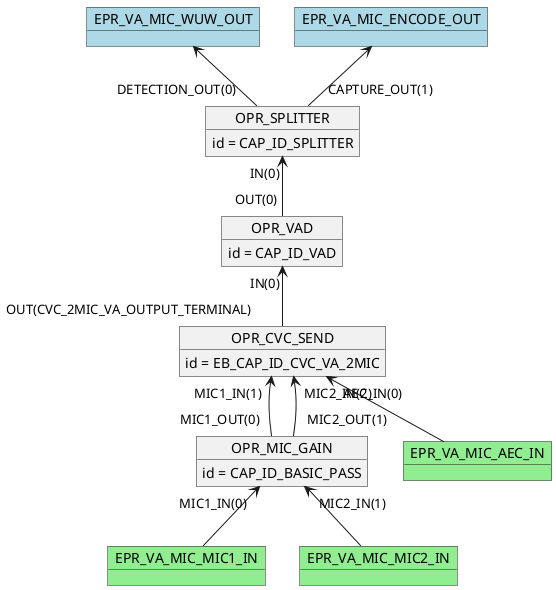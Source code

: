 @startuml

        object OPR_VAD
        OPR_VAD : id = CAP_ID_VAD
        object OPR_SPLITTER
        OPR_SPLITTER : id = CAP_ID_SPLITTER
        object OPR_MIC_GAIN
        OPR_MIC_GAIN : id = CAP_ID_BASIC_PASS
        object OPR_CVC_SEND
        OPR_CVC_SEND : id = EB_CAP_ID_CVC_VA_2MIC
        OPR_CVC_SEND "MIC1_IN(1)"<-- "MIC1_OUT(0)" OPR_MIC_GAIN
        OPR_CVC_SEND "MIC2_IN(2)"<-- "MIC2_OUT(1)" OPR_MIC_GAIN
        OPR_VAD "IN(0)"<-- "OUT(CVC_2MIC_VA_OUTPUT_TERMINAL)" OPR_CVC_SEND
        OPR_SPLITTER "IN(0)"<-- "OUT(0)" OPR_VAD
        object EPR_VA_MIC_AEC_IN #lightgreen
        OPR_CVC_SEND "AEC_IN(0)" <-- EPR_VA_MIC_AEC_IN
        object EPR_VA_MIC_MIC1_IN #lightgreen
        OPR_MIC_GAIN "MIC1_IN(0)" <-- EPR_VA_MIC_MIC1_IN
        object EPR_VA_MIC_MIC2_IN #lightgreen
        OPR_MIC_GAIN "MIC2_IN(1)" <-- EPR_VA_MIC_MIC2_IN
        object EPR_VA_MIC_WUW_OUT #lightblue
        EPR_VA_MIC_WUW_OUT <-- "DETECTION_OUT(0)" OPR_SPLITTER
        object EPR_VA_MIC_ENCODE_OUT #lightblue
        EPR_VA_MIC_ENCODE_OUT <-- "CAPTURE_OUT(1)" OPR_SPLITTER
    @enduml
